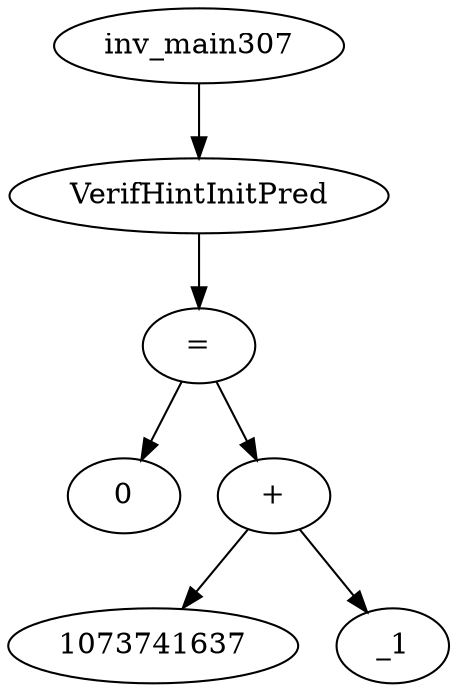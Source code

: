 digraph dag {
0 [label="inv_main307"];
1 [label="VerifHintInitPred"];
2 [label="="];
3 [label="0"];
4 [label="+"];
5 [label="1073741637"];
6 [label="_1"];
0->1
1->2
2->4
2 -> 3
4->6
4 -> 5
}
